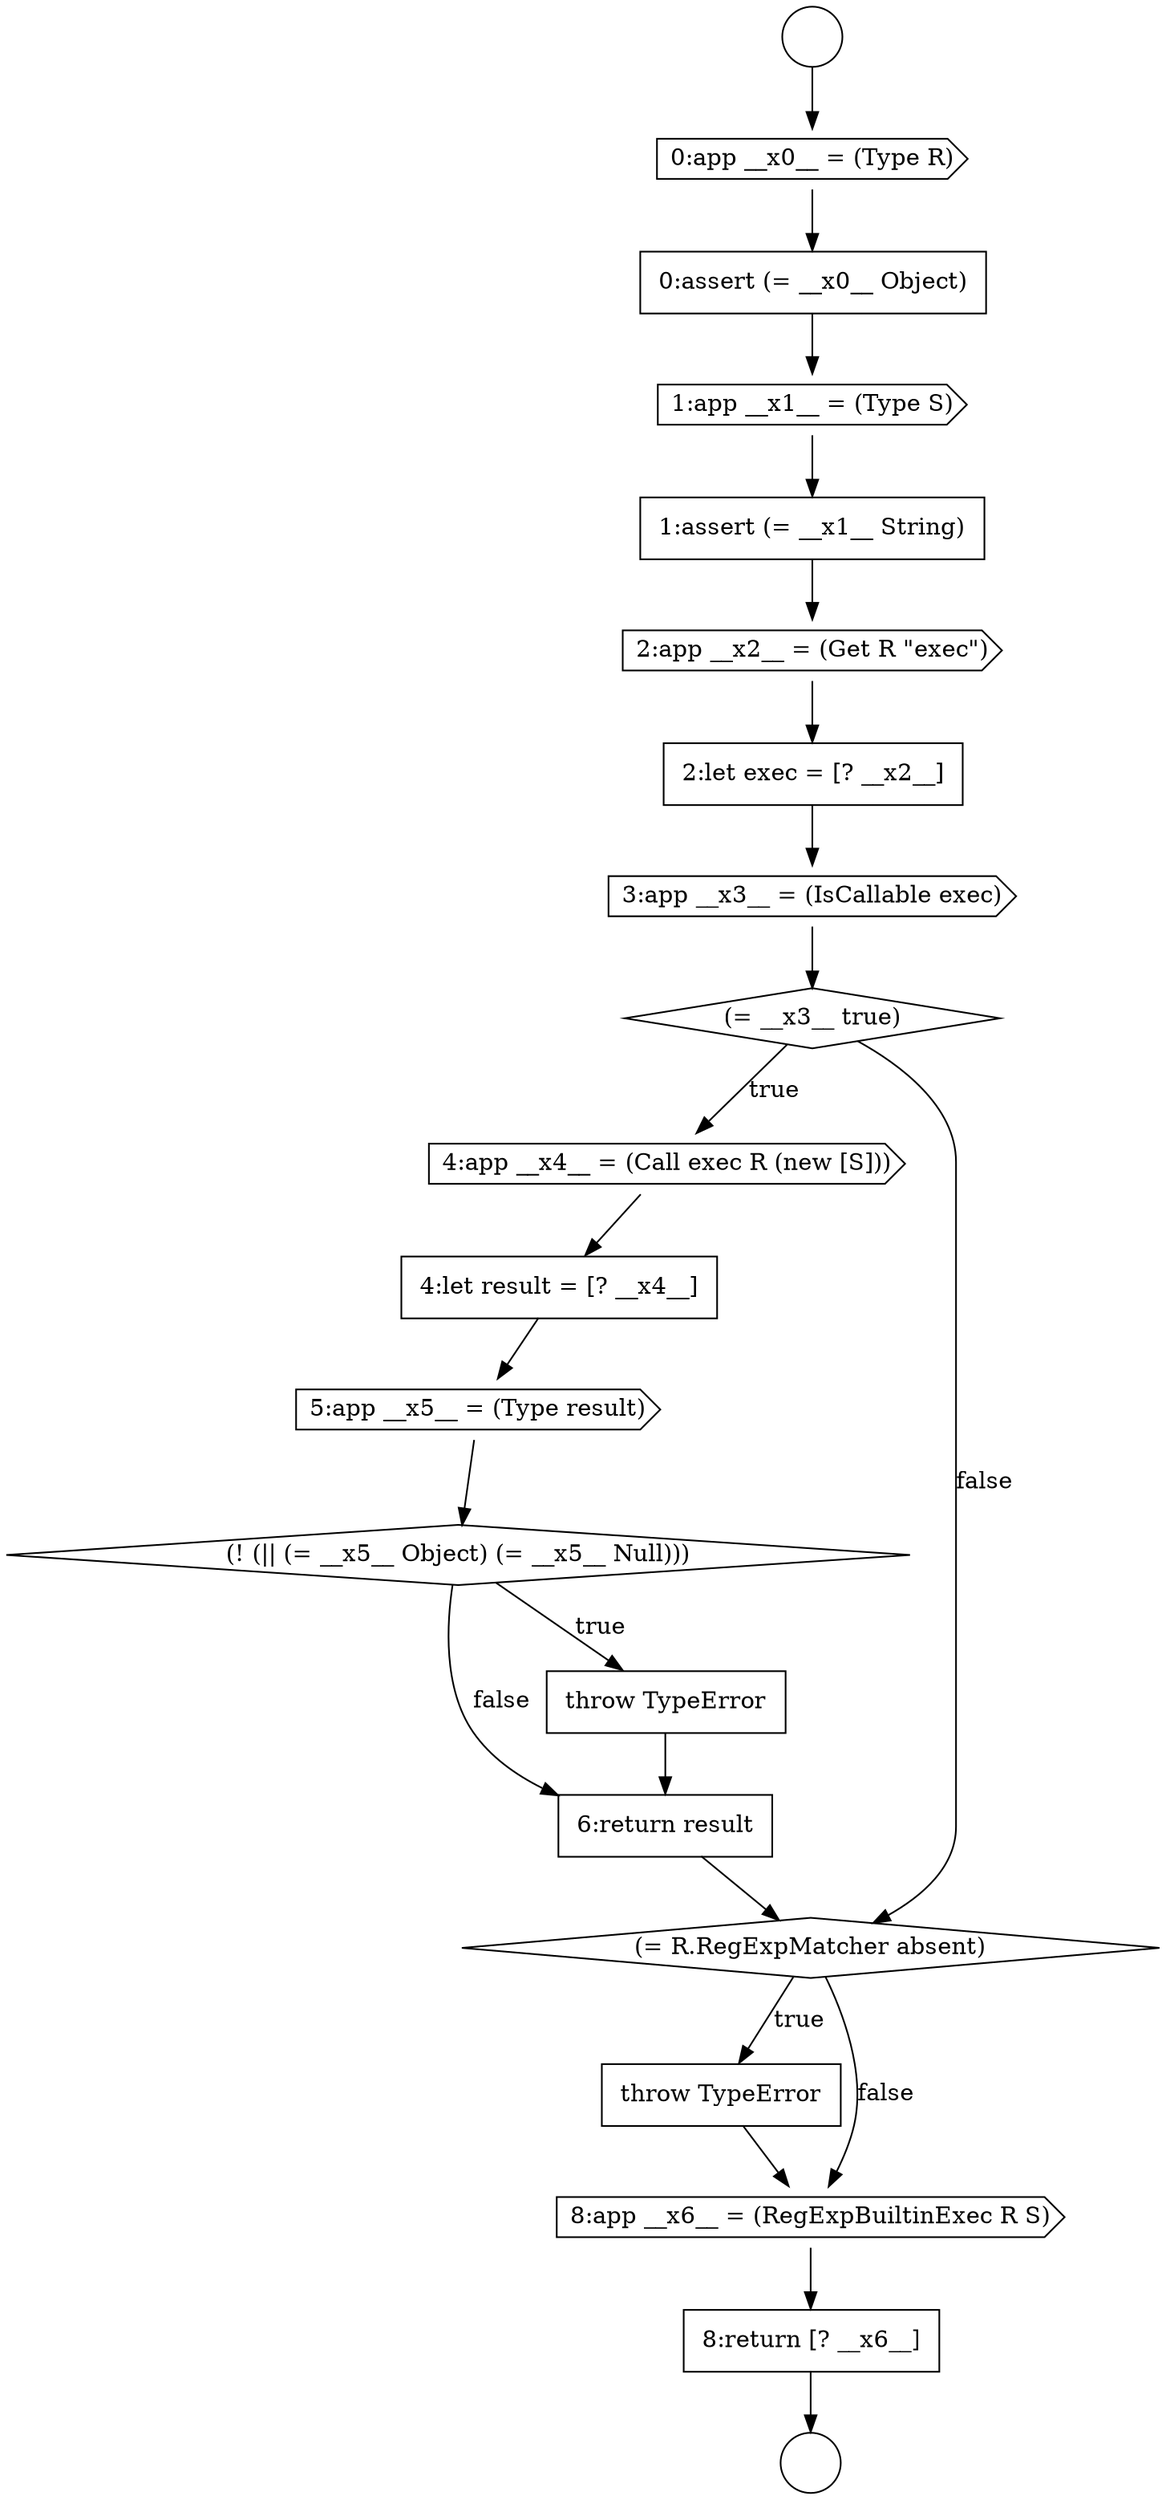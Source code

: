 digraph {
  node13142 [shape=cds, label=<<font color="black">0:app __x0__ = (Type R)</font>> color="black" fillcolor="white" style=filled]
  node13159 [shape=none, margin=0, label=<<font color="black">
    <table border="0" cellborder="1" cellspacing="0" cellpadding="10">
      <tr><td align="left">8:return [? __x6__]</td></tr>
    </table>
  </font>> color="black" fillcolor="white" style=filled]
  node13151 [shape=none, margin=0, label=<<font color="black">
    <table border="0" cellborder="1" cellspacing="0" cellpadding="10">
      <tr><td align="left">4:let result = [? __x4__]</td></tr>
    </table>
  </font>> color="black" fillcolor="white" style=filled]
  node13155 [shape=none, margin=0, label=<<font color="black">
    <table border="0" cellborder="1" cellspacing="0" cellpadding="10">
      <tr><td align="left">6:return result</td></tr>
    </table>
  </font>> color="black" fillcolor="white" style=filled]
  node13154 [shape=none, margin=0, label=<<font color="black">
    <table border="0" cellborder="1" cellspacing="0" cellpadding="10">
      <tr><td align="left">throw TypeError</td></tr>
    </table>
  </font>> color="black" fillcolor="white" style=filled]
  node13157 [shape=none, margin=0, label=<<font color="black">
    <table border="0" cellborder="1" cellspacing="0" cellpadding="10">
      <tr><td align="left">throw TypeError</td></tr>
    </table>
  </font>> color="black" fillcolor="white" style=filled]
  node13144 [shape=cds, label=<<font color="black">1:app __x1__ = (Type S)</font>> color="black" fillcolor="white" style=filled]
  node13146 [shape=cds, label=<<font color="black">2:app __x2__ = (Get R &quot;exec&quot;)</font>> color="black" fillcolor="white" style=filled]
  node13143 [shape=none, margin=0, label=<<font color="black">
    <table border="0" cellborder="1" cellspacing="0" cellpadding="10">
      <tr><td align="left">0:assert (= __x0__ Object)</td></tr>
    </table>
  </font>> color="black" fillcolor="white" style=filled]
  node13152 [shape=cds, label=<<font color="black">5:app __x5__ = (Type result)</font>> color="black" fillcolor="white" style=filled]
  node13145 [shape=none, margin=0, label=<<font color="black">
    <table border="0" cellborder="1" cellspacing="0" cellpadding="10">
      <tr><td align="left">1:assert (= __x1__ String)</td></tr>
    </table>
  </font>> color="black" fillcolor="white" style=filled]
  node13147 [shape=none, margin=0, label=<<font color="black">
    <table border="0" cellborder="1" cellspacing="0" cellpadding="10">
      <tr><td align="left">2:let exec = [? __x2__]</td></tr>
    </table>
  </font>> color="black" fillcolor="white" style=filled]
  node13148 [shape=cds, label=<<font color="black">3:app __x3__ = (IsCallable exec)</font>> color="black" fillcolor="white" style=filled]
  node13141 [shape=circle label=" " color="black" fillcolor="white" style=filled]
  node13158 [shape=cds, label=<<font color="black">8:app __x6__ = (RegExpBuiltinExec R S)</font>> color="black" fillcolor="white" style=filled]
  node13153 [shape=diamond, label=<<font color="black">(! (|| (= __x5__ Object) (= __x5__ Null)))</font>> color="black" fillcolor="white" style=filled]
  node13140 [shape=circle label=" " color="black" fillcolor="white" style=filled]
  node13149 [shape=diamond, label=<<font color="black">(= __x3__ true)</font>> color="black" fillcolor="white" style=filled]
  node13150 [shape=cds, label=<<font color="black">4:app __x4__ = (Call exec R (new [S]))</font>> color="black" fillcolor="white" style=filled]
  node13156 [shape=diamond, label=<<font color="black">(= R.RegExpMatcher absent)</font>> color="black" fillcolor="white" style=filled]
  node13145 -> node13146 [ color="black"]
  node13154 -> node13155 [ color="black"]
  node13159 -> node13141 [ color="black"]
  node13143 -> node13144 [ color="black"]
  node13146 -> node13147 [ color="black"]
  node13158 -> node13159 [ color="black"]
  node13153 -> node13154 [label=<<font color="black">true</font>> color="black"]
  node13153 -> node13155 [label=<<font color="black">false</font>> color="black"]
  node13151 -> node13152 [ color="black"]
  node13150 -> node13151 [ color="black"]
  node13140 -> node13142 [ color="black"]
  node13157 -> node13158 [ color="black"]
  node13142 -> node13143 [ color="black"]
  node13152 -> node13153 [ color="black"]
  node13147 -> node13148 [ color="black"]
  node13149 -> node13150 [label=<<font color="black">true</font>> color="black"]
  node13149 -> node13156 [label=<<font color="black">false</font>> color="black"]
  node13155 -> node13156 [ color="black"]
  node13144 -> node13145 [ color="black"]
  node13148 -> node13149 [ color="black"]
  node13156 -> node13157 [label=<<font color="black">true</font>> color="black"]
  node13156 -> node13158 [label=<<font color="black">false</font>> color="black"]
}
